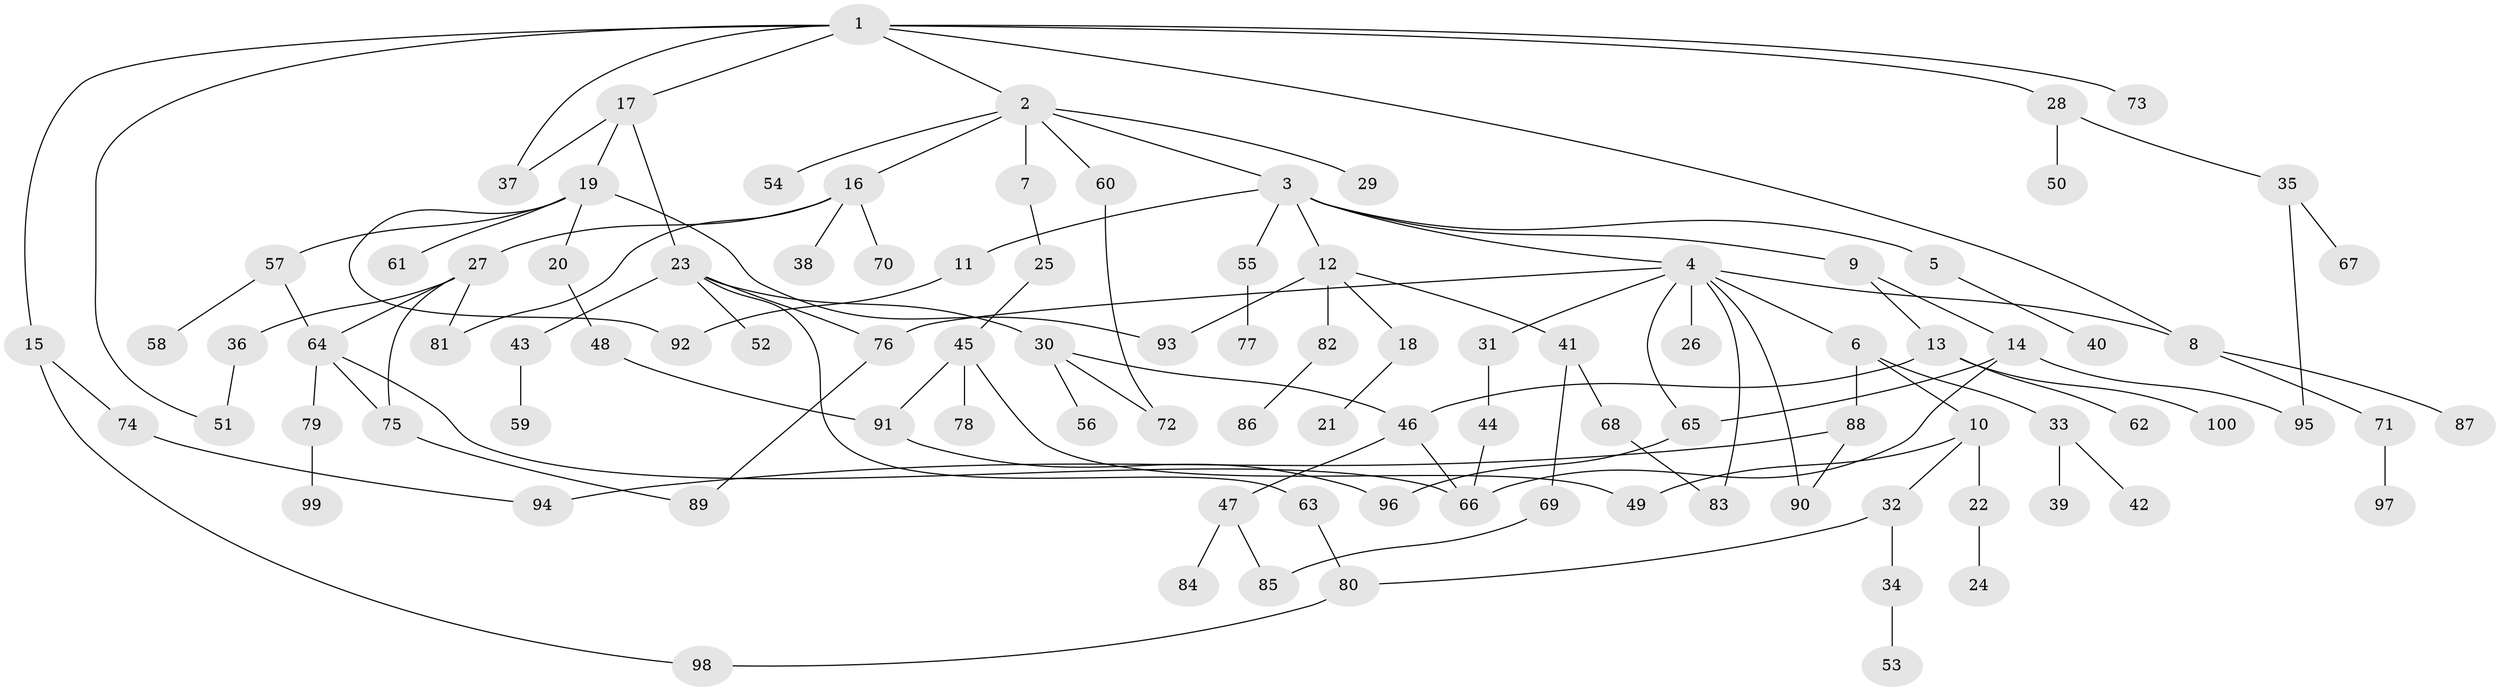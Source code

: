 // Generated by graph-tools (version 1.1) at 2025/54/02/21/25 11:54:43]
// undirected, 100 vertices, 125 edges
graph export_dot {
graph [start="1"]
  node [color=gray90,style=filled];
  1;
  2;
  3;
  4;
  5;
  6;
  7;
  8;
  9;
  10;
  11;
  12;
  13;
  14;
  15;
  16;
  17;
  18;
  19;
  20;
  21;
  22;
  23;
  24;
  25;
  26;
  27;
  28;
  29;
  30;
  31;
  32;
  33;
  34;
  35;
  36;
  37;
  38;
  39;
  40;
  41;
  42;
  43;
  44;
  45;
  46;
  47;
  48;
  49;
  50;
  51;
  52;
  53;
  54;
  55;
  56;
  57;
  58;
  59;
  60;
  61;
  62;
  63;
  64;
  65;
  66;
  67;
  68;
  69;
  70;
  71;
  72;
  73;
  74;
  75;
  76;
  77;
  78;
  79;
  80;
  81;
  82;
  83;
  84;
  85;
  86;
  87;
  88;
  89;
  90;
  91;
  92;
  93;
  94;
  95;
  96;
  97;
  98;
  99;
  100;
  1 -- 2;
  1 -- 8;
  1 -- 15;
  1 -- 17;
  1 -- 28;
  1 -- 51;
  1 -- 73;
  1 -- 37;
  2 -- 3;
  2 -- 7;
  2 -- 16;
  2 -- 29;
  2 -- 54;
  2 -- 60;
  3 -- 4;
  3 -- 5;
  3 -- 9;
  3 -- 11;
  3 -- 12;
  3 -- 55;
  4 -- 6;
  4 -- 26;
  4 -- 31;
  4 -- 65;
  4 -- 90;
  4 -- 8;
  4 -- 83;
  4 -- 76;
  5 -- 40;
  6 -- 10;
  6 -- 33;
  6 -- 88;
  7 -- 25;
  8 -- 71;
  8 -- 87;
  9 -- 13;
  9 -- 14;
  10 -- 22;
  10 -- 32;
  10 -- 49;
  11 -- 92;
  12 -- 18;
  12 -- 41;
  12 -- 82;
  12 -- 93;
  13 -- 46;
  13 -- 62;
  13 -- 100;
  14 -- 95;
  14 -- 66;
  14 -- 65;
  15 -- 74;
  15 -- 98;
  16 -- 27;
  16 -- 38;
  16 -- 70;
  16 -- 81;
  17 -- 19;
  17 -- 23;
  17 -- 37;
  18 -- 21;
  19 -- 20;
  19 -- 57;
  19 -- 61;
  19 -- 92;
  19 -- 93;
  20 -- 48;
  22 -- 24;
  23 -- 30;
  23 -- 43;
  23 -- 52;
  23 -- 63;
  23 -- 76;
  25 -- 45;
  27 -- 36;
  27 -- 64;
  27 -- 81;
  27 -- 75;
  28 -- 35;
  28 -- 50;
  30 -- 56;
  30 -- 72;
  30 -- 46;
  31 -- 44;
  32 -- 34;
  32 -- 80;
  33 -- 39;
  33 -- 42;
  34 -- 53;
  35 -- 67;
  35 -- 95;
  36 -- 51;
  41 -- 68;
  41 -- 69;
  43 -- 59;
  44 -- 66;
  45 -- 78;
  45 -- 91;
  45 -- 49;
  46 -- 47;
  46 -- 66;
  47 -- 84;
  47 -- 85;
  48 -- 91;
  55 -- 77;
  57 -- 58;
  57 -- 64;
  60 -- 72;
  63 -- 80;
  64 -- 66;
  64 -- 75;
  64 -- 79;
  65 -- 96;
  68 -- 83;
  69 -- 85;
  71 -- 97;
  74 -- 94;
  75 -- 89;
  76 -- 89;
  79 -- 99;
  80 -- 98;
  82 -- 86;
  88 -- 94;
  88 -- 90;
  91 -- 96;
}
